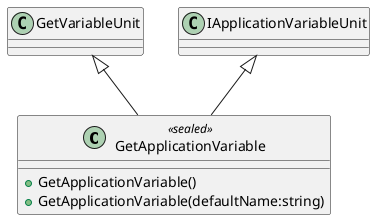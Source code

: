 @startuml
class GetApplicationVariable <<sealed>> {
    + GetApplicationVariable()
    + GetApplicationVariable(defaultName:string)
}
GetVariableUnit <|-- GetApplicationVariable
IApplicationVariableUnit <|-- GetApplicationVariable
@enduml
